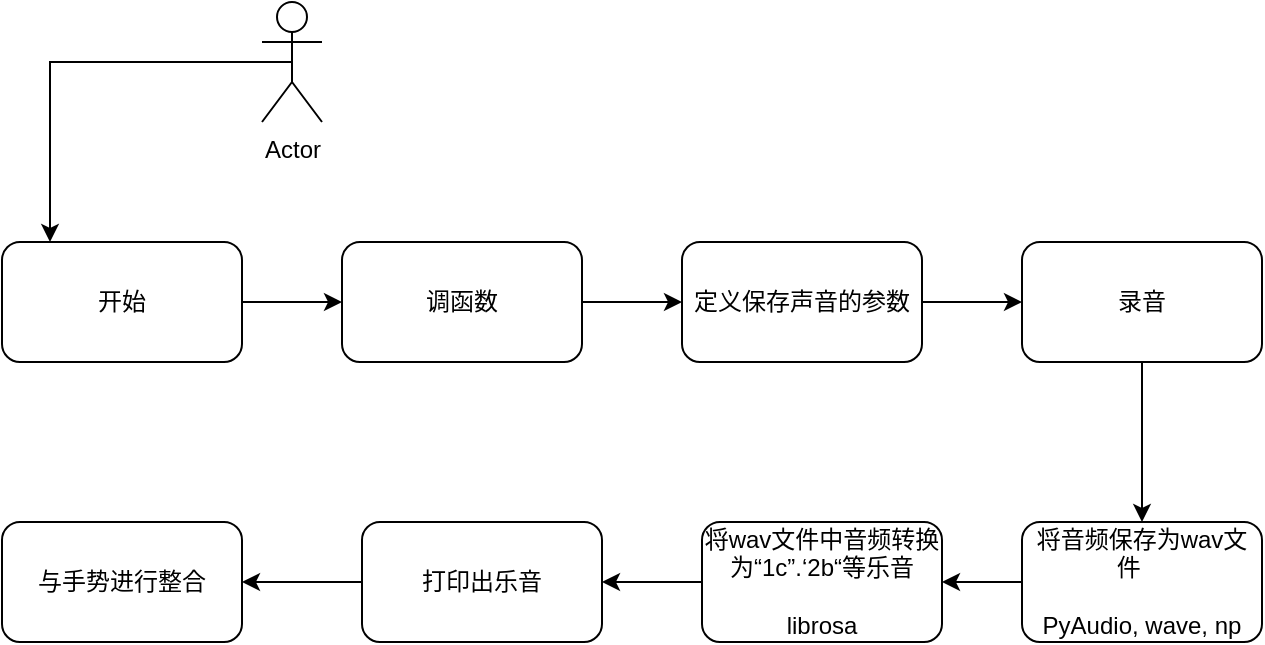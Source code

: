 <mxfile version="12.0.2" type="device" pages="1"><diagram id="vwoFEX0ZWabdamUlT900" name="Page-1"><mxGraphModel dx="814" dy="416" grid="1" gridSize="10" guides="1" tooltips="1" connect="1" arrows="1" fold="1" page="1" pageScale="1" pageWidth="827" pageHeight="1169" math="0" shadow="0"><root><mxCell id="0"/><mxCell id="1" parent="0"/><mxCell id="fyPEBrMNjUEErGGDhrvL-14" value="" style="edgeStyle=orthogonalEdgeStyle;rounded=0;orthogonalLoop=1;jettySize=auto;html=1;" edge="1" parent="1" source="fyPEBrMNjUEErGGDhrvL-8" target="fyPEBrMNjUEErGGDhrvL-11"><mxGeometry relative="1" as="geometry"/></mxCell><mxCell id="fyPEBrMNjUEErGGDhrvL-8" value="开始" style="rounded=1;whiteSpace=wrap;html=1;" vertex="1" parent="1"><mxGeometry x="30" y="910" width="120" height="60" as="geometry"/></mxCell><mxCell id="fyPEBrMNjUEErGGDhrvL-15" style="edgeStyle=orthogonalEdgeStyle;rounded=0;orthogonalLoop=1;jettySize=auto;html=1;" edge="1" parent="1" source="fyPEBrMNjUEErGGDhrvL-11"><mxGeometry relative="1" as="geometry"><mxPoint x="370" y="940" as="targetPoint"/></mxGeometry></mxCell><mxCell id="fyPEBrMNjUEErGGDhrvL-11" value="调函数" style="rounded=1;whiteSpace=wrap;html=1;" vertex="1" parent="1"><mxGeometry x="200" y="910" width="120" height="60" as="geometry"/></mxCell><mxCell id="fyPEBrMNjUEErGGDhrvL-18" value="" style="edgeStyle=orthogonalEdgeStyle;rounded=0;orthogonalLoop=1;jettySize=auto;html=1;" edge="1" parent="1" source="fyPEBrMNjUEErGGDhrvL-16" target="fyPEBrMNjUEErGGDhrvL-17"><mxGeometry relative="1" as="geometry"/></mxCell><mxCell id="fyPEBrMNjUEErGGDhrvL-16" value="定义保存声音的参数" style="rounded=1;whiteSpace=wrap;html=1;" vertex="1" parent="1"><mxGeometry x="370" y="910" width="120" height="60" as="geometry"/></mxCell><mxCell id="fyPEBrMNjUEErGGDhrvL-20" value="" style="edgeStyle=orthogonalEdgeStyle;rounded=0;orthogonalLoop=1;jettySize=auto;html=1;" edge="1" parent="1" source="fyPEBrMNjUEErGGDhrvL-17" target="fyPEBrMNjUEErGGDhrvL-19"><mxGeometry relative="1" as="geometry"/></mxCell><mxCell id="fyPEBrMNjUEErGGDhrvL-17" value="录音" style="rounded=1;whiteSpace=wrap;html=1;" vertex="1" parent="1"><mxGeometry x="540" y="910" width="120" height="60" as="geometry"/></mxCell><mxCell id="fyPEBrMNjUEErGGDhrvL-22" value="" style="edgeStyle=orthogonalEdgeStyle;rounded=0;orthogonalLoop=1;jettySize=auto;html=1;" edge="1" parent="1" source="fyPEBrMNjUEErGGDhrvL-19" target="fyPEBrMNjUEErGGDhrvL-21"><mxGeometry relative="1" as="geometry"/></mxCell><mxCell id="fyPEBrMNjUEErGGDhrvL-19" value="将音频保存为wav文件&amp;nbsp; &amp;nbsp;&amp;nbsp;&lt;br&gt;&lt;br&gt;PyAudio, wave, np" style="rounded=1;whiteSpace=wrap;html=1;" vertex="1" parent="1"><mxGeometry x="540" y="1050" width="120" height="60" as="geometry"/></mxCell><mxCell id="fyPEBrMNjUEErGGDhrvL-24" value="" style="edgeStyle=orthogonalEdgeStyle;rounded=0;orthogonalLoop=1;jettySize=auto;html=1;" edge="1" parent="1" source="fyPEBrMNjUEErGGDhrvL-21" target="fyPEBrMNjUEErGGDhrvL-23"><mxGeometry relative="1" as="geometry"/></mxCell><mxCell id="fyPEBrMNjUEErGGDhrvL-21" value="将wav文件中音频转换为“1c”.‘2b“等乐音&lt;br&gt;&lt;br&gt;librosa" style="rounded=1;whiteSpace=wrap;html=1;" vertex="1" parent="1"><mxGeometry x="380" y="1050" width="120" height="60" as="geometry"/></mxCell><mxCell id="fyPEBrMNjUEErGGDhrvL-26" value="" style="edgeStyle=orthogonalEdgeStyle;rounded=0;orthogonalLoop=1;jettySize=auto;html=1;" edge="1" parent="1" source="fyPEBrMNjUEErGGDhrvL-23" target="fyPEBrMNjUEErGGDhrvL-25"><mxGeometry relative="1" as="geometry"/></mxCell><mxCell id="fyPEBrMNjUEErGGDhrvL-23" value="打印出乐音" style="rounded=1;whiteSpace=wrap;html=1;" vertex="1" parent="1"><mxGeometry x="210" y="1050" width="120" height="60" as="geometry"/></mxCell><mxCell id="fyPEBrMNjUEErGGDhrvL-25" value="与手势进行整合" style="rounded=1;whiteSpace=wrap;html=1;" vertex="1" parent="1"><mxGeometry x="30" y="1050" width="120" height="60" as="geometry"/></mxCell><mxCell id="fyPEBrMNjUEErGGDhrvL-30" style="edgeStyle=orthogonalEdgeStyle;rounded=0;orthogonalLoop=1;jettySize=auto;html=1;exitX=0.5;exitY=0.5;exitDx=0;exitDy=0;exitPerimeter=0;entryX=0.2;entryY=0;entryDx=0;entryDy=0;entryPerimeter=0;" edge="1" parent="1" source="fyPEBrMNjUEErGGDhrvL-27" target="fyPEBrMNjUEErGGDhrvL-8"><mxGeometry relative="1" as="geometry"/></mxCell><mxCell id="fyPEBrMNjUEErGGDhrvL-27" value="Actor" style="shape=umlActor;verticalLabelPosition=bottom;labelBackgroundColor=#ffffff;verticalAlign=top;html=1;outlineConnect=0;" vertex="1" parent="1"><mxGeometry x="160" y="790" width="30" height="60" as="geometry"/></mxCell></root></mxGraphModel></diagram></mxfile>